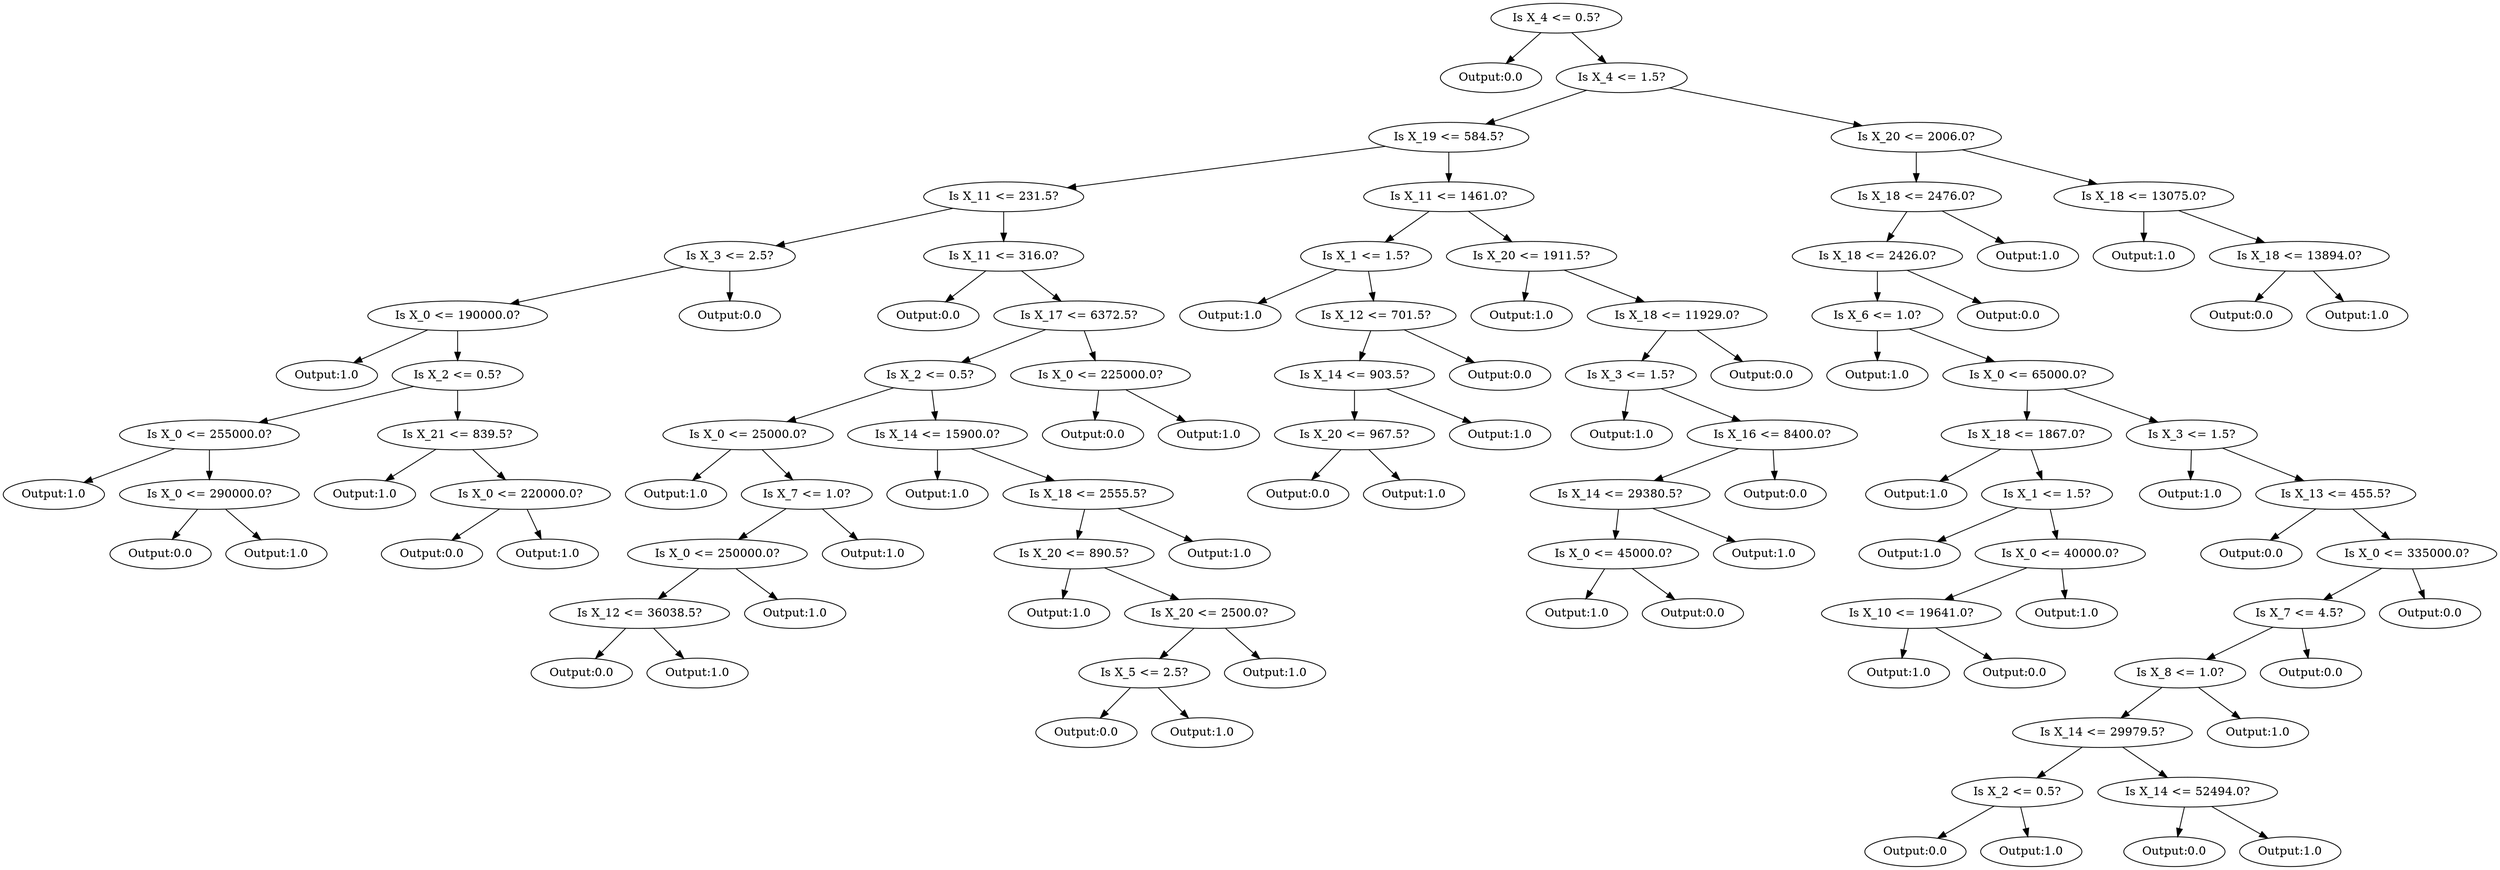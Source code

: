 // Tree Visualization
digraph {
	0 [label="Is X_4 <= 0.5?"]
	1 [label="Output:0.0"]
	0 -> 1
	2 [label="Is X_4 <= 1.5?"]
	0 -> 2
	5 [label="Is X_19 <= 584.5?"]
	2 -> 5
	6 [label="Is X_20 <= 2006.0?"]
	2 -> 6
	11 [label="Is X_11 <= 231.5?"]
	5 -> 11
	12 [label="Is X_11 <= 1461.0?"]
	5 -> 12
	13 [label="Is X_18 <= 2476.0?"]
	6 -> 13
	14 [label="Is X_18 <= 13075.0?"]
	6 -> 14
	23 [label="Is X_3 <= 2.5?"]
	11 -> 23
	24 [label="Is X_11 <= 316.0?"]
	11 -> 24
	25 [label="Is X_1 <= 1.5?"]
	12 -> 25
	26 [label="Is X_20 <= 1911.5?"]
	12 -> 26
	27 [label="Is X_18 <= 2426.0?"]
	13 -> 27
	28 [label="Output:1.0"]
	13 -> 28
	29 [label="Output:1.0"]
	14 -> 29
	30 [label="Is X_18 <= 13894.0?"]
	14 -> 30
	47 [label="Is X_0 <= 190000.0?"]
	23 -> 47
	48 [label="Output:0.0"]
	23 -> 48
	49 [label="Output:0.0"]
	24 -> 49
	50 [label="Is X_17 <= 6372.5?"]
	24 -> 50
	51 [label="Output:1.0"]
	25 -> 51
	52 [label="Is X_12 <= 701.5?"]
	25 -> 52
	53 [label="Output:1.0"]
	26 -> 53
	54 [label="Is X_18 <= 11929.0?"]
	26 -> 54
	55 [label="Is X_6 <= 1.0?"]
	27 -> 55
	56 [label="Output:0.0"]
	27 -> 56
	61 [label="Output:0.0"]
	30 -> 61
	62 [label="Output:1.0"]
	30 -> 62
	95 [label="Output:1.0"]
	47 -> 95
	96 [label="Is X_2 <= 0.5?"]
	47 -> 96
	101 [label="Is X_2 <= 0.5?"]
	50 -> 101
	102 [label="Is X_0 <= 225000.0?"]
	50 -> 102
	105 [label="Is X_14 <= 903.5?"]
	52 -> 105
	106 [label="Output:0.0"]
	52 -> 106
	109 [label="Is X_3 <= 1.5?"]
	54 -> 109
	110 [label="Output:0.0"]
	54 -> 110
	111 [label="Output:1.0"]
	55 -> 111
	112 [label="Is X_0 <= 65000.0?"]
	55 -> 112
	193 [label="Is X_0 <= 255000.0?"]
	96 -> 193
	194 [label="Is X_21 <= 839.5?"]
	96 -> 194
	203 [label="Is X_0 <= 25000.0?"]
	101 -> 203
	204 [label="Is X_14 <= 15900.0?"]
	101 -> 204
	205 [label="Output:0.0"]
	102 -> 205
	206 [label="Output:1.0"]
	102 -> 206
	211 [label="Is X_20 <= 967.5?"]
	105 -> 211
	212 [label="Output:1.0"]
	105 -> 212
	219 [label="Output:1.0"]
	109 -> 219
	220 [label="Is X_16 <= 8400.0?"]
	109 -> 220
	225 [label="Is X_18 <= 1867.0?"]
	112 -> 225
	226 [label="Is X_3 <= 1.5?"]
	112 -> 226
	387 [label="Output:1.0"]
	193 -> 387
	388 [label="Is X_0 <= 290000.0?"]
	193 -> 388
	389 [label="Output:1.0"]
	194 -> 389
	390 [label="Is X_0 <= 220000.0?"]
	194 -> 390
	407 [label="Output:1.0"]
	203 -> 407
	408 [label="Is X_7 <= 1.0?"]
	203 -> 408
	409 [label="Output:1.0"]
	204 -> 409
	410 [label="Is X_18 <= 2555.5?"]
	204 -> 410
	423 [label="Output:0.0"]
	211 -> 423
	424 [label="Output:1.0"]
	211 -> 424
	441 [label="Is X_14 <= 29380.5?"]
	220 -> 441
	442 [label="Output:0.0"]
	220 -> 442
	451 [label="Output:1.0"]
	225 -> 451
	452 [label="Is X_1 <= 1.5?"]
	225 -> 452
	453 [label="Output:1.0"]
	226 -> 453
	454 [label="Is X_13 <= 455.5?"]
	226 -> 454
	777 [label="Output:0.0"]
	388 -> 777
	778 [label="Output:1.0"]
	388 -> 778
	781 [label="Output:0.0"]
	390 -> 781
	782 [label="Output:1.0"]
	390 -> 782
	817 [label="Is X_0 <= 250000.0?"]
	408 -> 817
	818 [label="Output:1.0"]
	408 -> 818
	821 [label="Is X_20 <= 890.5?"]
	410 -> 821
	822 [label="Output:1.0"]
	410 -> 822
	883 [label="Is X_0 <= 45000.0?"]
	441 -> 883
	884 [label="Output:1.0"]
	441 -> 884
	905 [label="Output:1.0"]
	452 -> 905
	906 [label="Is X_0 <= 40000.0?"]
	452 -> 906
	909 [label="Output:0.0"]
	454 -> 909
	910 [label="Is X_0 <= 335000.0?"]
	454 -> 910
	1635 [label="Is X_12 <= 36038.5?"]
	817 -> 1635
	1636 [label="Output:1.0"]
	817 -> 1636
	1643 [label="Output:1.0"]
	821 -> 1643
	1644 [label="Is X_20 <= 2500.0?"]
	821 -> 1644
	1767 [label="Output:1.0"]
	883 -> 1767
	1768 [label="Output:0.0"]
	883 -> 1768
	1813 [label="Is X_10 <= 19641.0?"]
	906 -> 1813
	1814 [label="Output:1.0"]
	906 -> 1814
	1821 [label="Is X_7 <= 4.5?"]
	910 -> 1821
	1822 [label="Output:0.0"]
	910 -> 1822
	3271 [label="Output:0.0"]
	1635 -> 3271
	3272 [label="Output:1.0"]
	1635 -> 3272
	3289 [label="Is X_5 <= 2.5?"]
	1644 -> 3289
	3290 [label="Output:1.0"]
	1644 -> 3290
	3627 [label="Output:1.0"]
	1813 -> 3627
	3628 [label="Output:0.0"]
	1813 -> 3628
	3643 [label="Is X_8 <= 1.0?"]
	1821 -> 3643
	3644 [label="Output:0.0"]
	1821 -> 3644
	6579 [label="Output:0.0"]
	3289 -> 6579
	6580 [label="Output:1.0"]
	3289 -> 6580
	7287 [label="Is X_14 <= 29979.5?"]
	3643 -> 7287
	7288 [label="Output:1.0"]
	3643 -> 7288
	14575 [label="Is X_2 <= 0.5?"]
	7287 -> 14575
	14576 [label="Is X_14 <= 52494.0?"]
	7287 -> 14576
	29151 [label="Output:0.0"]
	14575 -> 29151
	29152 [label="Output:1.0"]
	14575 -> 29152
	29153 [label="Output:0.0"]
	14576 -> 29153
	29154 [label="Output:1.0"]
	14576 -> 29154
}
